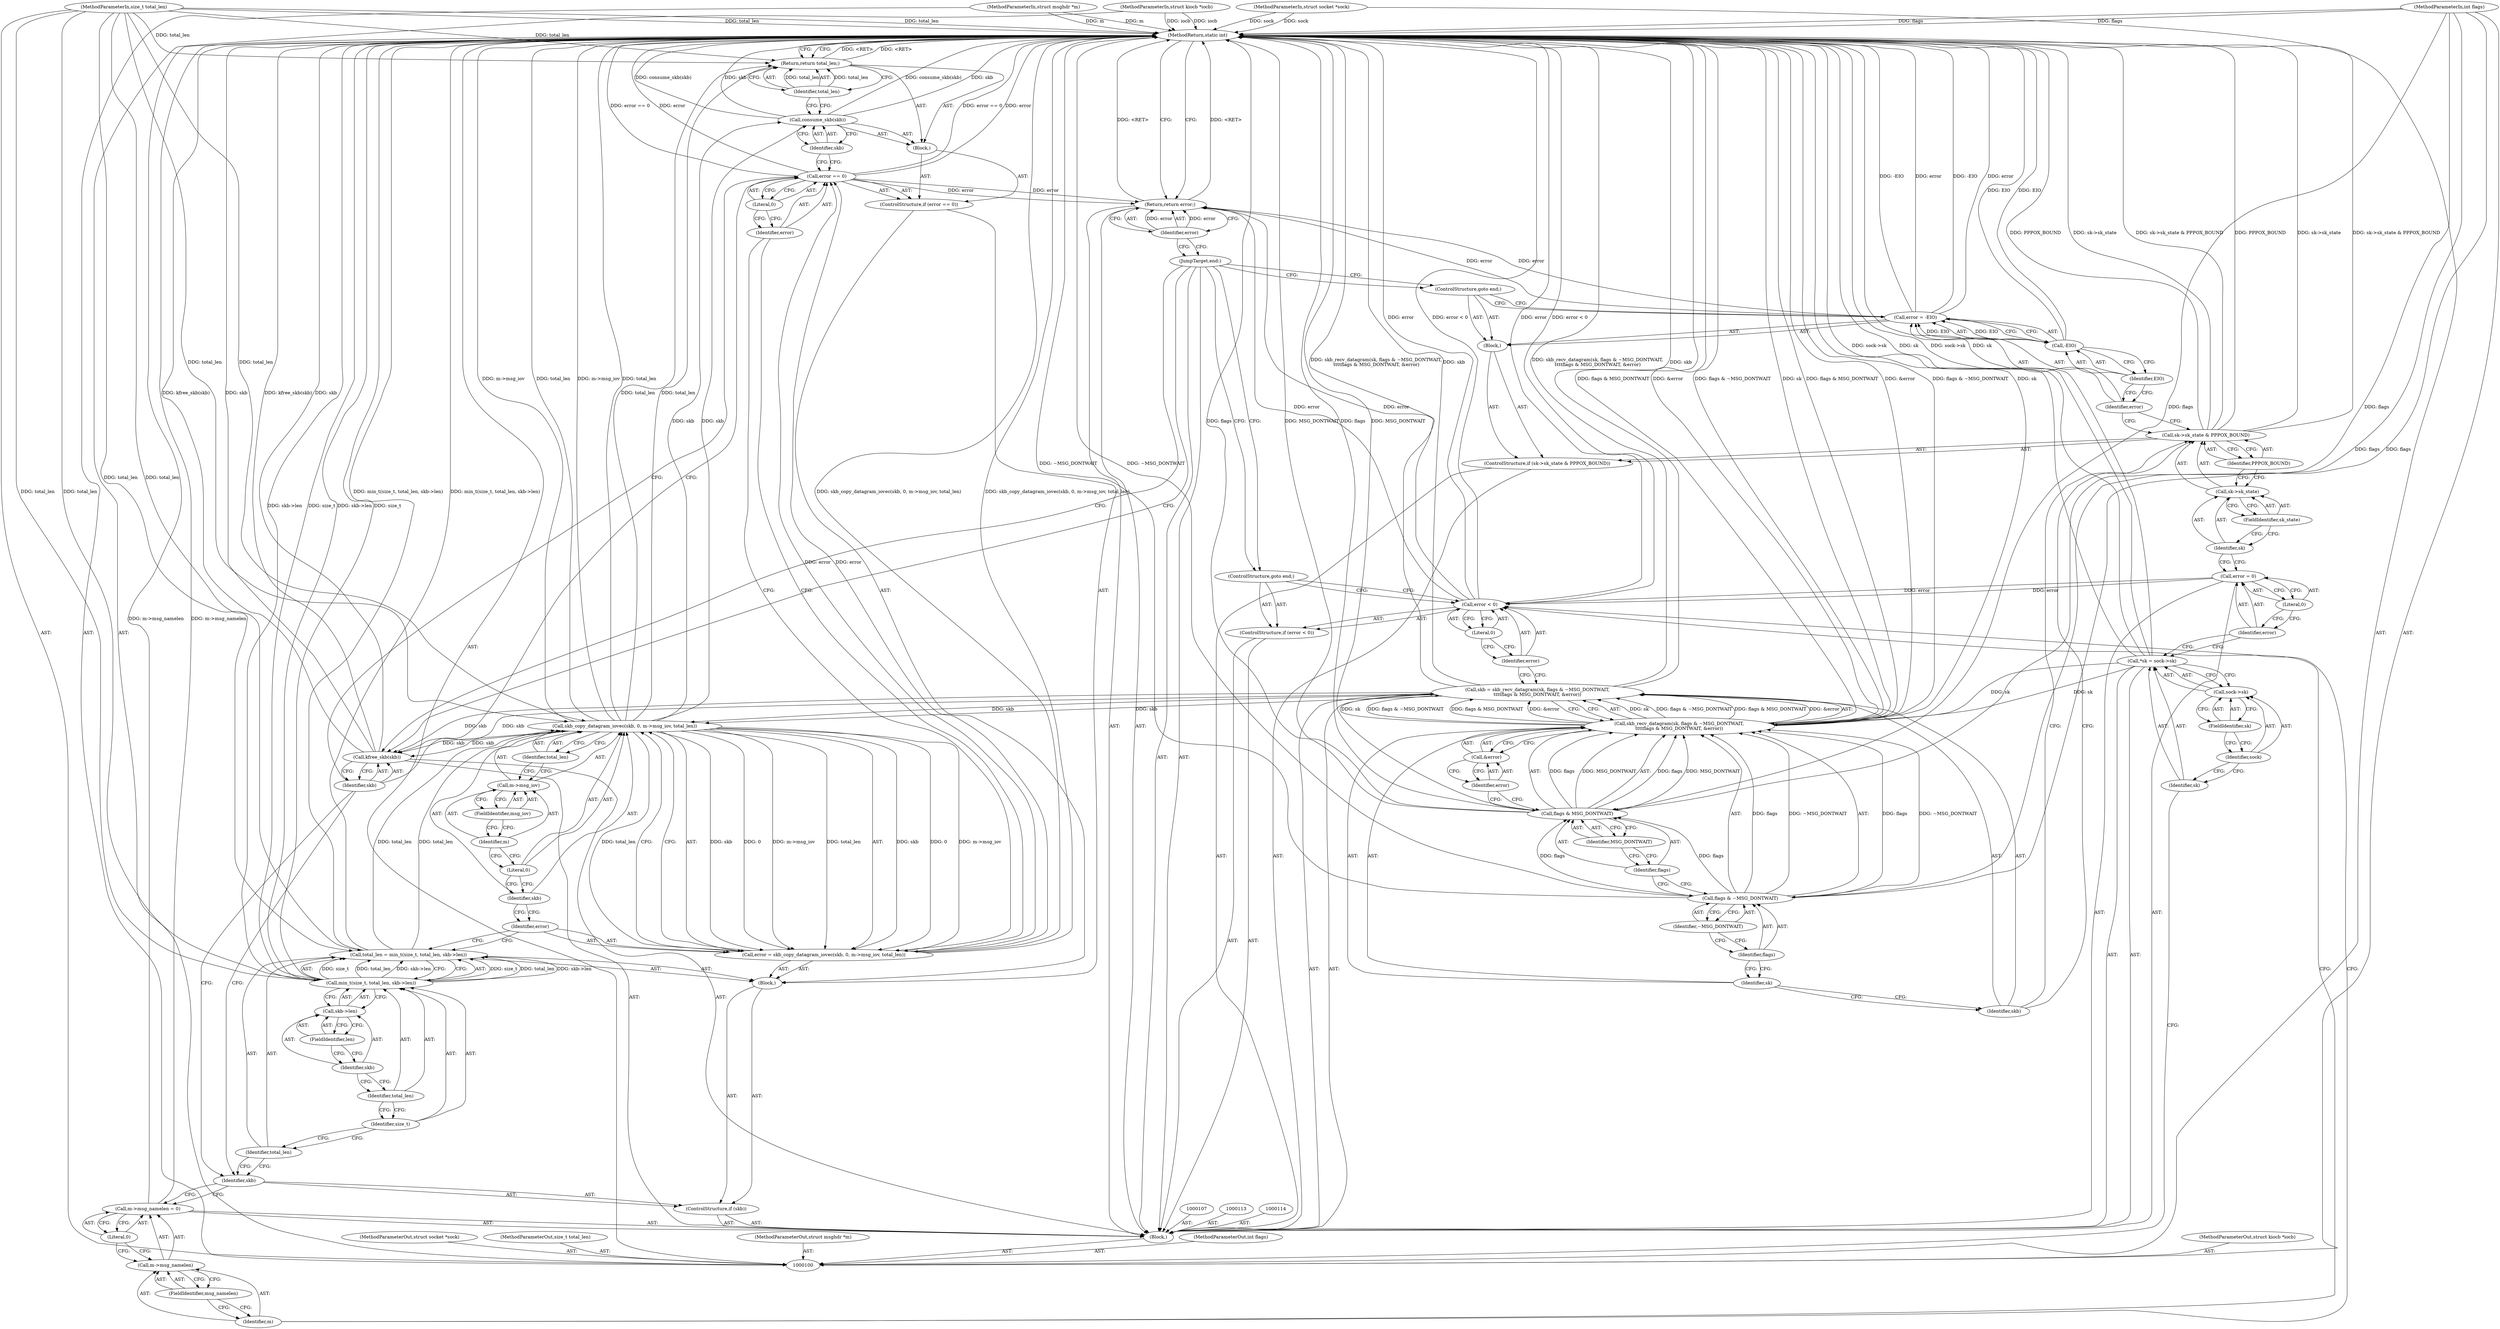 digraph "1_linux_f3d3342602f8bcbf37d7c46641cb9bca7618eb1c_2" {
"1000186" [label="(MethodReturn,static int)"];
"1000101" [label="(MethodParameterIn,struct kiocb *iocb)"];
"1000259" [label="(MethodParameterOut,struct kiocb *iocb)"];
"1000102" [label="(MethodParameterIn,struct socket *sock)"];
"1000260" [label="(MethodParameterOut,struct socket *sock)"];
"1000129" [label="(ControlStructure,goto end;)"];
"1000130" [label="(Call,skb = skb_recv_datagram(sk, flags & ~MSG_DONTWAIT,\n\t\t\t\tflags & MSG_DONTWAIT, &error))"];
"1000131" [label="(Identifier,skb)"];
"1000133" [label="(Identifier,sk)"];
"1000134" [label="(Call,flags & ~MSG_DONTWAIT)"];
"1000135" [label="(Identifier,flags)"];
"1000136" [label="(Identifier,~MSG_DONTWAIT)"];
"1000132" [label="(Call,skb_recv_datagram(sk, flags & ~MSG_DONTWAIT,\n\t\t\t\tflags & MSG_DONTWAIT, &error))"];
"1000139" [label="(Identifier,MSG_DONTWAIT)"];
"1000140" [label="(Call,&error)"];
"1000141" [label="(Identifier,error)"];
"1000137" [label="(Call,flags & MSG_DONTWAIT)"];
"1000138" [label="(Identifier,flags)"];
"1000145" [label="(Literal,0)"];
"1000142" [label="(ControlStructure,if (error < 0))"];
"1000143" [label="(Call,error < 0)"];
"1000144" [label="(Identifier,error)"];
"1000146" [label="(ControlStructure,goto end;)"];
"1000147" [label="(Call,m->msg_namelen = 0)"];
"1000148" [label="(Call,m->msg_namelen)"];
"1000149" [label="(Identifier,m)"];
"1000151" [label="(Literal,0)"];
"1000150" [label="(FieldIdentifier,msg_namelen)"];
"1000154" [label="(Block,)"];
"1000152" [label="(ControlStructure,if (skb))"];
"1000153" [label="(Identifier,skb)"];
"1000104" [label="(MethodParameterIn,size_t total_len)"];
"1000262" [label="(MethodParameterOut,size_t total_len)"];
"1000103" [label="(MethodParameterIn,struct msghdr *m)"];
"1000261" [label="(MethodParameterOut,struct msghdr *m)"];
"1000105" [label="(MethodParameterIn,int flags)"];
"1000263" [label="(MethodParameterOut,int flags)"];
"1000157" [label="(Call,min_t(size_t, total_len, skb->len))"];
"1000158" [label="(Identifier,size_t)"];
"1000159" [label="(Identifier,total_len)"];
"1000155" [label="(Call,total_len = min_t(size_t, total_len, skb->len))"];
"1000156" [label="(Identifier,total_len)"];
"1000160" [label="(Call,skb->len)"];
"1000161" [label="(Identifier,skb)"];
"1000162" [label="(FieldIdentifier,len)"];
"1000165" [label="(Call,skb_copy_datagram_iovec(skb, 0, m->msg_iov, total_len))"];
"1000163" [label="(Call,error = skb_copy_datagram_iovec(skb, 0, m->msg_iov, total_len))"];
"1000164" [label="(Identifier,error)"];
"1000166" [label="(Identifier,skb)"];
"1000167" [label="(Literal,0)"];
"1000168" [label="(Call,m->msg_iov)"];
"1000169" [label="(Identifier,m)"];
"1000170" [label="(FieldIdentifier,msg_iov)"];
"1000171" [label="(Identifier,total_len)"];
"1000175" [label="(Literal,0)"];
"1000176" [label="(Block,)"];
"1000172" [label="(ControlStructure,if (error == 0))"];
"1000173" [label="(Call,error == 0)"];
"1000174" [label="(Identifier,error)"];
"1000178" [label="(Identifier,skb)"];
"1000177" [label="(Call,consume_skb(skb))"];
"1000180" [label="(Identifier,total_len)"];
"1000179" [label="(Return,return total_len;)"];
"1000181" [label="(Call,kfree_skb(skb))"];
"1000182" [label="(Identifier,skb)"];
"1000183" [label="(JumpTarget,end:)"];
"1000106" [label="(Block,)"];
"1000184" [label="(Return,return error;)"];
"1000185" [label="(Identifier,error)"];
"1000108" [label="(Call,*sk = sock->sk)"];
"1000109" [label="(Identifier,sk)"];
"1000110" [label="(Call,sock->sk)"];
"1000111" [label="(Identifier,sock)"];
"1000112" [label="(FieldIdentifier,sk)"];
"1000117" [label="(Literal,0)"];
"1000115" [label="(Call,error = 0)"];
"1000116" [label="(Identifier,error)"];
"1000118" [label="(ControlStructure,if (sk->sk_state & PPPOX_BOUND))"];
"1000123" [label="(Identifier,PPPOX_BOUND)"];
"1000124" [label="(Block,)"];
"1000119" [label="(Call,sk->sk_state & PPPOX_BOUND)"];
"1000120" [label="(Call,sk->sk_state)"];
"1000121" [label="(Identifier,sk)"];
"1000122" [label="(FieldIdentifier,sk_state)"];
"1000127" [label="(Call,-EIO)"];
"1000128" [label="(Identifier,EIO)"];
"1000125" [label="(Call,error = -EIO)"];
"1000126" [label="(Identifier,error)"];
"1000186" -> "1000100"  [label="AST: "];
"1000186" -> "1000179"  [label="CFG: "];
"1000186" -> "1000184"  [label="CFG: "];
"1000184" -> "1000186"  [label="DDG: <RET>"];
"1000155" -> "1000186"  [label="DDG: min_t(size_t, total_len, skb->len)"];
"1000104" -> "1000186"  [label="DDG: total_len"];
"1000105" -> "1000186"  [label="DDG: flags"];
"1000157" -> "1000186"  [label="DDG: skb->len"];
"1000157" -> "1000186"  [label="DDG: size_t"];
"1000132" -> "1000186"  [label="DDG: &error"];
"1000132" -> "1000186"  [label="DDG: flags & ~MSG_DONTWAIT"];
"1000132" -> "1000186"  [label="DDG: sk"];
"1000132" -> "1000186"  [label="DDG: flags & MSG_DONTWAIT"];
"1000181" -> "1000186"  [label="DDG: kfree_skb(skb)"];
"1000181" -> "1000186"  [label="DDG: skb"];
"1000147" -> "1000186"  [label="DDG: m->msg_namelen"];
"1000125" -> "1000186"  [label="DDG: -EIO"];
"1000125" -> "1000186"  [label="DDG: error"];
"1000177" -> "1000186"  [label="DDG: consume_skb(skb)"];
"1000177" -> "1000186"  [label="DDG: skb"];
"1000119" -> "1000186"  [label="DDG: sk->sk_state & PPPOX_BOUND"];
"1000119" -> "1000186"  [label="DDG: PPPOX_BOUND"];
"1000119" -> "1000186"  [label="DDG: sk->sk_state"];
"1000165" -> "1000186"  [label="DDG: m->msg_iov"];
"1000165" -> "1000186"  [label="DDG: total_len"];
"1000130" -> "1000186"  [label="DDG: skb_recv_datagram(sk, flags & ~MSG_DONTWAIT,\n\t\t\t\tflags & MSG_DONTWAIT, &error)"];
"1000130" -> "1000186"  [label="DDG: skb"];
"1000137" -> "1000186"  [label="DDG: MSG_DONTWAIT"];
"1000137" -> "1000186"  [label="DDG: flags"];
"1000143" -> "1000186"  [label="DDG: error"];
"1000143" -> "1000186"  [label="DDG: error < 0"];
"1000103" -> "1000186"  [label="DDG: m"];
"1000102" -> "1000186"  [label="DDG: sock"];
"1000101" -> "1000186"  [label="DDG: iocb"];
"1000108" -> "1000186"  [label="DDG: sock->sk"];
"1000108" -> "1000186"  [label="DDG: sk"];
"1000173" -> "1000186"  [label="DDG: error == 0"];
"1000173" -> "1000186"  [label="DDG: error"];
"1000134" -> "1000186"  [label="DDG: ~MSG_DONTWAIT"];
"1000127" -> "1000186"  [label="DDG: EIO"];
"1000163" -> "1000186"  [label="DDG: skb_copy_datagram_iovec(skb, 0, m->msg_iov, total_len)"];
"1000179" -> "1000186"  [label="DDG: <RET>"];
"1000101" -> "1000100"  [label="AST: "];
"1000101" -> "1000186"  [label="DDG: iocb"];
"1000259" -> "1000100"  [label="AST: "];
"1000102" -> "1000100"  [label="AST: "];
"1000102" -> "1000186"  [label="DDG: sock"];
"1000260" -> "1000100"  [label="AST: "];
"1000129" -> "1000124"  [label="AST: "];
"1000129" -> "1000125"  [label="CFG: "];
"1000183" -> "1000129"  [label="CFG: "];
"1000130" -> "1000106"  [label="AST: "];
"1000130" -> "1000132"  [label="CFG: "];
"1000131" -> "1000130"  [label="AST: "];
"1000132" -> "1000130"  [label="AST: "];
"1000144" -> "1000130"  [label="CFG: "];
"1000130" -> "1000186"  [label="DDG: skb_recv_datagram(sk, flags & ~MSG_DONTWAIT,\n\t\t\t\tflags & MSG_DONTWAIT, &error)"];
"1000130" -> "1000186"  [label="DDG: skb"];
"1000132" -> "1000130"  [label="DDG: sk"];
"1000132" -> "1000130"  [label="DDG: flags & ~MSG_DONTWAIT"];
"1000132" -> "1000130"  [label="DDG: flags & MSG_DONTWAIT"];
"1000132" -> "1000130"  [label="DDG: &error"];
"1000130" -> "1000165"  [label="DDG: skb"];
"1000130" -> "1000181"  [label="DDG: skb"];
"1000131" -> "1000130"  [label="AST: "];
"1000131" -> "1000119"  [label="CFG: "];
"1000133" -> "1000131"  [label="CFG: "];
"1000133" -> "1000132"  [label="AST: "];
"1000133" -> "1000131"  [label="CFG: "];
"1000135" -> "1000133"  [label="CFG: "];
"1000134" -> "1000132"  [label="AST: "];
"1000134" -> "1000136"  [label="CFG: "];
"1000135" -> "1000134"  [label="AST: "];
"1000136" -> "1000134"  [label="AST: "];
"1000138" -> "1000134"  [label="CFG: "];
"1000134" -> "1000186"  [label="DDG: ~MSG_DONTWAIT"];
"1000134" -> "1000132"  [label="DDG: flags"];
"1000134" -> "1000132"  [label="DDG: ~MSG_DONTWAIT"];
"1000105" -> "1000134"  [label="DDG: flags"];
"1000134" -> "1000137"  [label="DDG: flags"];
"1000135" -> "1000134"  [label="AST: "];
"1000135" -> "1000133"  [label="CFG: "];
"1000136" -> "1000135"  [label="CFG: "];
"1000136" -> "1000134"  [label="AST: "];
"1000136" -> "1000135"  [label="CFG: "];
"1000134" -> "1000136"  [label="CFG: "];
"1000132" -> "1000130"  [label="AST: "];
"1000132" -> "1000140"  [label="CFG: "];
"1000133" -> "1000132"  [label="AST: "];
"1000134" -> "1000132"  [label="AST: "];
"1000137" -> "1000132"  [label="AST: "];
"1000140" -> "1000132"  [label="AST: "];
"1000130" -> "1000132"  [label="CFG: "];
"1000132" -> "1000186"  [label="DDG: &error"];
"1000132" -> "1000186"  [label="DDG: flags & ~MSG_DONTWAIT"];
"1000132" -> "1000186"  [label="DDG: sk"];
"1000132" -> "1000186"  [label="DDG: flags & MSG_DONTWAIT"];
"1000132" -> "1000130"  [label="DDG: sk"];
"1000132" -> "1000130"  [label="DDG: flags & ~MSG_DONTWAIT"];
"1000132" -> "1000130"  [label="DDG: flags & MSG_DONTWAIT"];
"1000132" -> "1000130"  [label="DDG: &error"];
"1000108" -> "1000132"  [label="DDG: sk"];
"1000134" -> "1000132"  [label="DDG: flags"];
"1000134" -> "1000132"  [label="DDG: ~MSG_DONTWAIT"];
"1000137" -> "1000132"  [label="DDG: flags"];
"1000137" -> "1000132"  [label="DDG: MSG_DONTWAIT"];
"1000139" -> "1000137"  [label="AST: "];
"1000139" -> "1000138"  [label="CFG: "];
"1000137" -> "1000139"  [label="CFG: "];
"1000140" -> "1000132"  [label="AST: "];
"1000140" -> "1000141"  [label="CFG: "];
"1000141" -> "1000140"  [label="AST: "];
"1000132" -> "1000140"  [label="CFG: "];
"1000141" -> "1000140"  [label="AST: "];
"1000141" -> "1000137"  [label="CFG: "];
"1000140" -> "1000141"  [label="CFG: "];
"1000137" -> "1000132"  [label="AST: "];
"1000137" -> "1000139"  [label="CFG: "];
"1000138" -> "1000137"  [label="AST: "];
"1000139" -> "1000137"  [label="AST: "];
"1000141" -> "1000137"  [label="CFG: "];
"1000137" -> "1000186"  [label="DDG: MSG_DONTWAIT"];
"1000137" -> "1000186"  [label="DDG: flags"];
"1000137" -> "1000132"  [label="DDG: flags"];
"1000137" -> "1000132"  [label="DDG: MSG_DONTWAIT"];
"1000134" -> "1000137"  [label="DDG: flags"];
"1000105" -> "1000137"  [label="DDG: flags"];
"1000138" -> "1000137"  [label="AST: "];
"1000138" -> "1000134"  [label="CFG: "];
"1000139" -> "1000138"  [label="CFG: "];
"1000145" -> "1000143"  [label="AST: "];
"1000145" -> "1000144"  [label="CFG: "];
"1000143" -> "1000145"  [label="CFG: "];
"1000142" -> "1000106"  [label="AST: "];
"1000143" -> "1000142"  [label="AST: "];
"1000146" -> "1000142"  [label="AST: "];
"1000143" -> "1000142"  [label="AST: "];
"1000143" -> "1000145"  [label="CFG: "];
"1000144" -> "1000143"  [label="AST: "];
"1000145" -> "1000143"  [label="AST: "];
"1000146" -> "1000143"  [label="CFG: "];
"1000149" -> "1000143"  [label="CFG: "];
"1000143" -> "1000186"  [label="DDG: error"];
"1000143" -> "1000186"  [label="DDG: error < 0"];
"1000115" -> "1000143"  [label="DDG: error"];
"1000143" -> "1000184"  [label="DDG: error"];
"1000144" -> "1000143"  [label="AST: "];
"1000144" -> "1000130"  [label="CFG: "];
"1000145" -> "1000144"  [label="CFG: "];
"1000146" -> "1000142"  [label="AST: "];
"1000146" -> "1000143"  [label="CFG: "];
"1000183" -> "1000146"  [label="CFG: "];
"1000147" -> "1000106"  [label="AST: "];
"1000147" -> "1000151"  [label="CFG: "];
"1000148" -> "1000147"  [label="AST: "];
"1000151" -> "1000147"  [label="AST: "];
"1000153" -> "1000147"  [label="CFG: "];
"1000147" -> "1000186"  [label="DDG: m->msg_namelen"];
"1000148" -> "1000147"  [label="AST: "];
"1000148" -> "1000150"  [label="CFG: "];
"1000149" -> "1000148"  [label="AST: "];
"1000150" -> "1000148"  [label="AST: "];
"1000151" -> "1000148"  [label="CFG: "];
"1000149" -> "1000148"  [label="AST: "];
"1000149" -> "1000143"  [label="CFG: "];
"1000150" -> "1000149"  [label="CFG: "];
"1000151" -> "1000147"  [label="AST: "];
"1000151" -> "1000148"  [label="CFG: "];
"1000147" -> "1000151"  [label="CFG: "];
"1000150" -> "1000148"  [label="AST: "];
"1000150" -> "1000149"  [label="CFG: "];
"1000148" -> "1000150"  [label="CFG: "];
"1000154" -> "1000152"  [label="AST: "];
"1000155" -> "1000154"  [label="AST: "];
"1000163" -> "1000154"  [label="AST: "];
"1000172" -> "1000154"  [label="AST: "];
"1000152" -> "1000106"  [label="AST: "];
"1000153" -> "1000152"  [label="AST: "];
"1000154" -> "1000152"  [label="AST: "];
"1000153" -> "1000152"  [label="AST: "];
"1000153" -> "1000147"  [label="CFG: "];
"1000156" -> "1000153"  [label="CFG: "];
"1000182" -> "1000153"  [label="CFG: "];
"1000104" -> "1000100"  [label="AST: "];
"1000104" -> "1000186"  [label="DDG: total_len"];
"1000104" -> "1000155"  [label="DDG: total_len"];
"1000104" -> "1000157"  [label="DDG: total_len"];
"1000104" -> "1000165"  [label="DDG: total_len"];
"1000104" -> "1000179"  [label="DDG: total_len"];
"1000262" -> "1000100"  [label="AST: "];
"1000103" -> "1000100"  [label="AST: "];
"1000103" -> "1000186"  [label="DDG: m"];
"1000261" -> "1000100"  [label="AST: "];
"1000105" -> "1000100"  [label="AST: "];
"1000105" -> "1000186"  [label="DDG: flags"];
"1000105" -> "1000134"  [label="DDG: flags"];
"1000105" -> "1000137"  [label="DDG: flags"];
"1000263" -> "1000100"  [label="AST: "];
"1000157" -> "1000155"  [label="AST: "];
"1000157" -> "1000160"  [label="CFG: "];
"1000158" -> "1000157"  [label="AST: "];
"1000159" -> "1000157"  [label="AST: "];
"1000160" -> "1000157"  [label="AST: "];
"1000155" -> "1000157"  [label="CFG: "];
"1000157" -> "1000186"  [label="DDG: skb->len"];
"1000157" -> "1000186"  [label="DDG: size_t"];
"1000157" -> "1000155"  [label="DDG: size_t"];
"1000157" -> "1000155"  [label="DDG: total_len"];
"1000157" -> "1000155"  [label="DDG: skb->len"];
"1000104" -> "1000157"  [label="DDG: total_len"];
"1000158" -> "1000157"  [label="AST: "];
"1000158" -> "1000156"  [label="CFG: "];
"1000159" -> "1000158"  [label="CFG: "];
"1000159" -> "1000157"  [label="AST: "];
"1000159" -> "1000158"  [label="CFG: "];
"1000161" -> "1000159"  [label="CFG: "];
"1000155" -> "1000154"  [label="AST: "];
"1000155" -> "1000157"  [label="CFG: "];
"1000156" -> "1000155"  [label="AST: "];
"1000157" -> "1000155"  [label="AST: "];
"1000164" -> "1000155"  [label="CFG: "];
"1000155" -> "1000186"  [label="DDG: min_t(size_t, total_len, skb->len)"];
"1000157" -> "1000155"  [label="DDG: size_t"];
"1000157" -> "1000155"  [label="DDG: total_len"];
"1000157" -> "1000155"  [label="DDG: skb->len"];
"1000104" -> "1000155"  [label="DDG: total_len"];
"1000155" -> "1000165"  [label="DDG: total_len"];
"1000156" -> "1000155"  [label="AST: "];
"1000156" -> "1000153"  [label="CFG: "];
"1000158" -> "1000156"  [label="CFG: "];
"1000160" -> "1000157"  [label="AST: "];
"1000160" -> "1000162"  [label="CFG: "];
"1000161" -> "1000160"  [label="AST: "];
"1000162" -> "1000160"  [label="AST: "];
"1000157" -> "1000160"  [label="CFG: "];
"1000161" -> "1000160"  [label="AST: "];
"1000161" -> "1000159"  [label="CFG: "];
"1000162" -> "1000161"  [label="CFG: "];
"1000162" -> "1000160"  [label="AST: "];
"1000162" -> "1000161"  [label="CFG: "];
"1000160" -> "1000162"  [label="CFG: "];
"1000165" -> "1000163"  [label="AST: "];
"1000165" -> "1000171"  [label="CFG: "];
"1000166" -> "1000165"  [label="AST: "];
"1000167" -> "1000165"  [label="AST: "];
"1000168" -> "1000165"  [label="AST: "];
"1000171" -> "1000165"  [label="AST: "];
"1000163" -> "1000165"  [label="CFG: "];
"1000165" -> "1000186"  [label="DDG: m->msg_iov"];
"1000165" -> "1000186"  [label="DDG: total_len"];
"1000165" -> "1000163"  [label="DDG: skb"];
"1000165" -> "1000163"  [label="DDG: 0"];
"1000165" -> "1000163"  [label="DDG: m->msg_iov"];
"1000165" -> "1000163"  [label="DDG: total_len"];
"1000130" -> "1000165"  [label="DDG: skb"];
"1000155" -> "1000165"  [label="DDG: total_len"];
"1000104" -> "1000165"  [label="DDG: total_len"];
"1000165" -> "1000177"  [label="DDG: skb"];
"1000165" -> "1000179"  [label="DDG: total_len"];
"1000165" -> "1000181"  [label="DDG: skb"];
"1000163" -> "1000154"  [label="AST: "];
"1000163" -> "1000165"  [label="CFG: "];
"1000164" -> "1000163"  [label="AST: "];
"1000165" -> "1000163"  [label="AST: "];
"1000174" -> "1000163"  [label="CFG: "];
"1000163" -> "1000186"  [label="DDG: skb_copy_datagram_iovec(skb, 0, m->msg_iov, total_len)"];
"1000165" -> "1000163"  [label="DDG: skb"];
"1000165" -> "1000163"  [label="DDG: 0"];
"1000165" -> "1000163"  [label="DDG: m->msg_iov"];
"1000165" -> "1000163"  [label="DDG: total_len"];
"1000163" -> "1000173"  [label="DDG: error"];
"1000164" -> "1000163"  [label="AST: "];
"1000164" -> "1000155"  [label="CFG: "];
"1000166" -> "1000164"  [label="CFG: "];
"1000166" -> "1000165"  [label="AST: "];
"1000166" -> "1000164"  [label="CFG: "];
"1000167" -> "1000166"  [label="CFG: "];
"1000167" -> "1000165"  [label="AST: "];
"1000167" -> "1000166"  [label="CFG: "];
"1000169" -> "1000167"  [label="CFG: "];
"1000168" -> "1000165"  [label="AST: "];
"1000168" -> "1000170"  [label="CFG: "];
"1000169" -> "1000168"  [label="AST: "];
"1000170" -> "1000168"  [label="AST: "];
"1000171" -> "1000168"  [label="CFG: "];
"1000169" -> "1000168"  [label="AST: "];
"1000169" -> "1000167"  [label="CFG: "];
"1000170" -> "1000169"  [label="CFG: "];
"1000170" -> "1000168"  [label="AST: "];
"1000170" -> "1000169"  [label="CFG: "];
"1000168" -> "1000170"  [label="CFG: "];
"1000171" -> "1000165"  [label="AST: "];
"1000171" -> "1000168"  [label="CFG: "];
"1000165" -> "1000171"  [label="CFG: "];
"1000175" -> "1000173"  [label="AST: "];
"1000175" -> "1000174"  [label="CFG: "];
"1000173" -> "1000175"  [label="CFG: "];
"1000176" -> "1000172"  [label="AST: "];
"1000177" -> "1000176"  [label="AST: "];
"1000179" -> "1000176"  [label="AST: "];
"1000172" -> "1000154"  [label="AST: "];
"1000173" -> "1000172"  [label="AST: "];
"1000176" -> "1000172"  [label="AST: "];
"1000173" -> "1000172"  [label="AST: "];
"1000173" -> "1000175"  [label="CFG: "];
"1000174" -> "1000173"  [label="AST: "];
"1000175" -> "1000173"  [label="AST: "];
"1000178" -> "1000173"  [label="CFG: "];
"1000182" -> "1000173"  [label="CFG: "];
"1000173" -> "1000186"  [label="DDG: error == 0"];
"1000173" -> "1000186"  [label="DDG: error"];
"1000163" -> "1000173"  [label="DDG: error"];
"1000173" -> "1000184"  [label="DDG: error"];
"1000174" -> "1000173"  [label="AST: "];
"1000174" -> "1000163"  [label="CFG: "];
"1000175" -> "1000174"  [label="CFG: "];
"1000178" -> "1000177"  [label="AST: "];
"1000178" -> "1000173"  [label="CFG: "];
"1000177" -> "1000178"  [label="CFG: "];
"1000177" -> "1000176"  [label="AST: "];
"1000177" -> "1000178"  [label="CFG: "];
"1000178" -> "1000177"  [label="AST: "];
"1000180" -> "1000177"  [label="CFG: "];
"1000177" -> "1000186"  [label="DDG: consume_skb(skb)"];
"1000177" -> "1000186"  [label="DDG: skb"];
"1000165" -> "1000177"  [label="DDG: skb"];
"1000180" -> "1000179"  [label="AST: "];
"1000180" -> "1000177"  [label="CFG: "];
"1000179" -> "1000180"  [label="CFG: "];
"1000180" -> "1000179"  [label="DDG: total_len"];
"1000179" -> "1000176"  [label="AST: "];
"1000179" -> "1000180"  [label="CFG: "];
"1000180" -> "1000179"  [label="AST: "];
"1000186" -> "1000179"  [label="CFG: "];
"1000179" -> "1000186"  [label="DDG: <RET>"];
"1000180" -> "1000179"  [label="DDG: total_len"];
"1000165" -> "1000179"  [label="DDG: total_len"];
"1000104" -> "1000179"  [label="DDG: total_len"];
"1000181" -> "1000106"  [label="AST: "];
"1000181" -> "1000182"  [label="CFG: "];
"1000182" -> "1000181"  [label="AST: "];
"1000183" -> "1000181"  [label="CFG: "];
"1000181" -> "1000186"  [label="DDG: kfree_skb(skb)"];
"1000181" -> "1000186"  [label="DDG: skb"];
"1000165" -> "1000181"  [label="DDG: skb"];
"1000130" -> "1000181"  [label="DDG: skb"];
"1000182" -> "1000181"  [label="AST: "];
"1000182" -> "1000173"  [label="CFG: "];
"1000182" -> "1000153"  [label="CFG: "];
"1000181" -> "1000182"  [label="CFG: "];
"1000183" -> "1000106"  [label="AST: "];
"1000183" -> "1000181"  [label="CFG: "];
"1000183" -> "1000129"  [label="CFG: "];
"1000183" -> "1000146"  [label="CFG: "];
"1000185" -> "1000183"  [label="CFG: "];
"1000106" -> "1000100"  [label="AST: "];
"1000107" -> "1000106"  [label="AST: "];
"1000108" -> "1000106"  [label="AST: "];
"1000113" -> "1000106"  [label="AST: "];
"1000114" -> "1000106"  [label="AST: "];
"1000115" -> "1000106"  [label="AST: "];
"1000118" -> "1000106"  [label="AST: "];
"1000130" -> "1000106"  [label="AST: "];
"1000142" -> "1000106"  [label="AST: "];
"1000147" -> "1000106"  [label="AST: "];
"1000152" -> "1000106"  [label="AST: "];
"1000181" -> "1000106"  [label="AST: "];
"1000183" -> "1000106"  [label="AST: "];
"1000184" -> "1000106"  [label="AST: "];
"1000184" -> "1000106"  [label="AST: "];
"1000184" -> "1000185"  [label="CFG: "];
"1000185" -> "1000184"  [label="AST: "];
"1000186" -> "1000184"  [label="CFG: "];
"1000184" -> "1000186"  [label="DDG: <RET>"];
"1000185" -> "1000184"  [label="DDG: error"];
"1000125" -> "1000184"  [label="DDG: error"];
"1000143" -> "1000184"  [label="DDG: error"];
"1000173" -> "1000184"  [label="DDG: error"];
"1000185" -> "1000184"  [label="AST: "];
"1000185" -> "1000183"  [label="CFG: "];
"1000184" -> "1000185"  [label="CFG: "];
"1000185" -> "1000184"  [label="DDG: error"];
"1000108" -> "1000106"  [label="AST: "];
"1000108" -> "1000110"  [label="CFG: "];
"1000109" -> "1000108"  [label="AST: "];
"1000110" -> "1000108"  [label="AST: "];
"1000116" -> "1000108"  [label="CFG: "];
"1000108" -> "1000186"  [label="DDG: sock->sk"];
"1000108" -> "1000186"  [label="DDG: sk"];
"1000108" -> "1000132"  [label="DDG: sk"];
"1000109" -> "1000108"  [label="AST: "];
"1000109" -> "1000100"  [label="CFG: "];
"1000111" -> "1000109"  [label="CFG: "];
"1000110" -> "1000108"  [label="AST: "];
"1000110" -> "1000112"  [label="CFG: "];
"1000111" -> "1000110"  [label="AST: "];
"1000112" -> "1000110"  [label="AST: "];
"1000108" -> "1000110"  [label="CFG: "];
"1000111" -> "1000110"  [label="AST: "];
"1000111" -> "1000109"  [label="CFG: "];
"1000112" -> "1000111"  [label="CFG: "];
"1000112" -> "1000110"  [label="AST: "];
"1000112" -> "1000111"  [label="CFG: "];
"1000110" -> "1000112"  [label="CFG: "];
"1000117" -> "1000115"  [label="AST: "];
"1000117" -> "1000116"  [label="CFG: "];
"1000115" -> "1000117"  [label="CFG: "];
"1000115" -> "1000106"  [label="AST: "];
"1000115" -> "1000117"  [label="CFG: "];
"1000116" -> "1000115"  [label="AST: "];
"1000117" -> "1000115"  [label="AST: "];
"1000121" -> "1000115"  [label="CFG: "];
"1000115" -> "1000143"  [label="DDG: error"];
"1000116" -> "1000115"  [label="AST: "];
"1000116" -> "1000108"  [label="CFG: "];
"1000117" -> "1000116"  [label="CFG: "];
"1000118" -> "1000106"  [label="AST: "];
"1000119" -> "1000118"  [label="AST: "];
"1000124" -> "1000118"  [label="AST: "];
"1000123" -> "1000119"  [label="AST: "];
"1000123" -> "1000120"  [label="CFG: "];
"1000119" -> "1000123"  [label="CFG: "];
"1000124" -> "1000118"  [label="AST: "];
"1000125" -> "1000124"  [label="AST: "];
"1000129" -> "1000124"  [label="AST: "];
"1000119" -> "1000118"  [label="AST: "];
"1000119" -> "1000123"  [label="CFG: "];
"1000120" -> "1000119"  [label="AST: "];
"1000123" -> "1000119"  [label="AST: "];
"1000126" -> "1000119"  [label="CFG: "];
"1000131" -> "1000119"  [label="CFG: "];
"1000119" -> "1000186"  [label="DDG: sk->sk_state & PPPOX_BOUND"];
"1000119" -> "1000186"  [label="DDG: PPPOX_BOUND"];
"1000119" -> "1000186"  [label="DDG: sk->sk_state"];
"1000120" -> "1000119"  [label="AST: "];
"1000120" -> "1000122"  [label="CFG: "];
"1000121" -> "1000120"  [label="AST: "];
"1000122" -> "1000120"  [label="AST: "];
"1000123" -> "1000120"  [label="CFG: "];
"1000121" -> "1000120"  [label="AST: "];
"1000121" -> "1000115"  [label="CFG: "];
"1000122" -> "1000121"  [label="CFG: "];
"1000122" -> "1000120"  [label="AST: "];
"1000122" -> "1000121"  [label="CFG: "];
"1000120" -> "1000122"  [label="CFG: "];
"1000127" -> "1000125"  [label="AST: "];
"1000127" -> "1000128"  [label="CFG: "];
"1000128" -> "1000127"  [label="AST: "];
"1000125" -> "1000127"  [label="CFG: "];
"1000127" -> "1000186"  [label="DDG: EIO"];
"1000127" -> "1000125"  [label="DDG: EIO"];
"1000128" -> "1000127"  [label="AST: "];
"1000128" -> "1000126"  [label="CFG: "];
"1000127" -> "1000128"  [label="CFG: "];
"1000125" -> "1000124"  [label="AST: "];
"1000125" -> "1000127"  [label="CFG: "];
"1000126" -> "1000125"  [label="AST: "];
"1000127" -> "1000125"  [label="AST: "];
"1000129" -> "1000125"  [label="CFG: "];
"1000125" -> "1000186"  [label="DDG: -EIO"];
"1000125" -> "1000186"  [label="DDG: error"];
"1000127" -> "1000125"  [label="DDG: EIO"];
"1000125" -> "1000184"  [label="DDG: error"];
"1000126" -> "1000125"  [label="AST: "];
"1000126" -> "1000119"  [label="CFG: "];
"1000128" -> "1000126"  [label="CFG: "];
}
